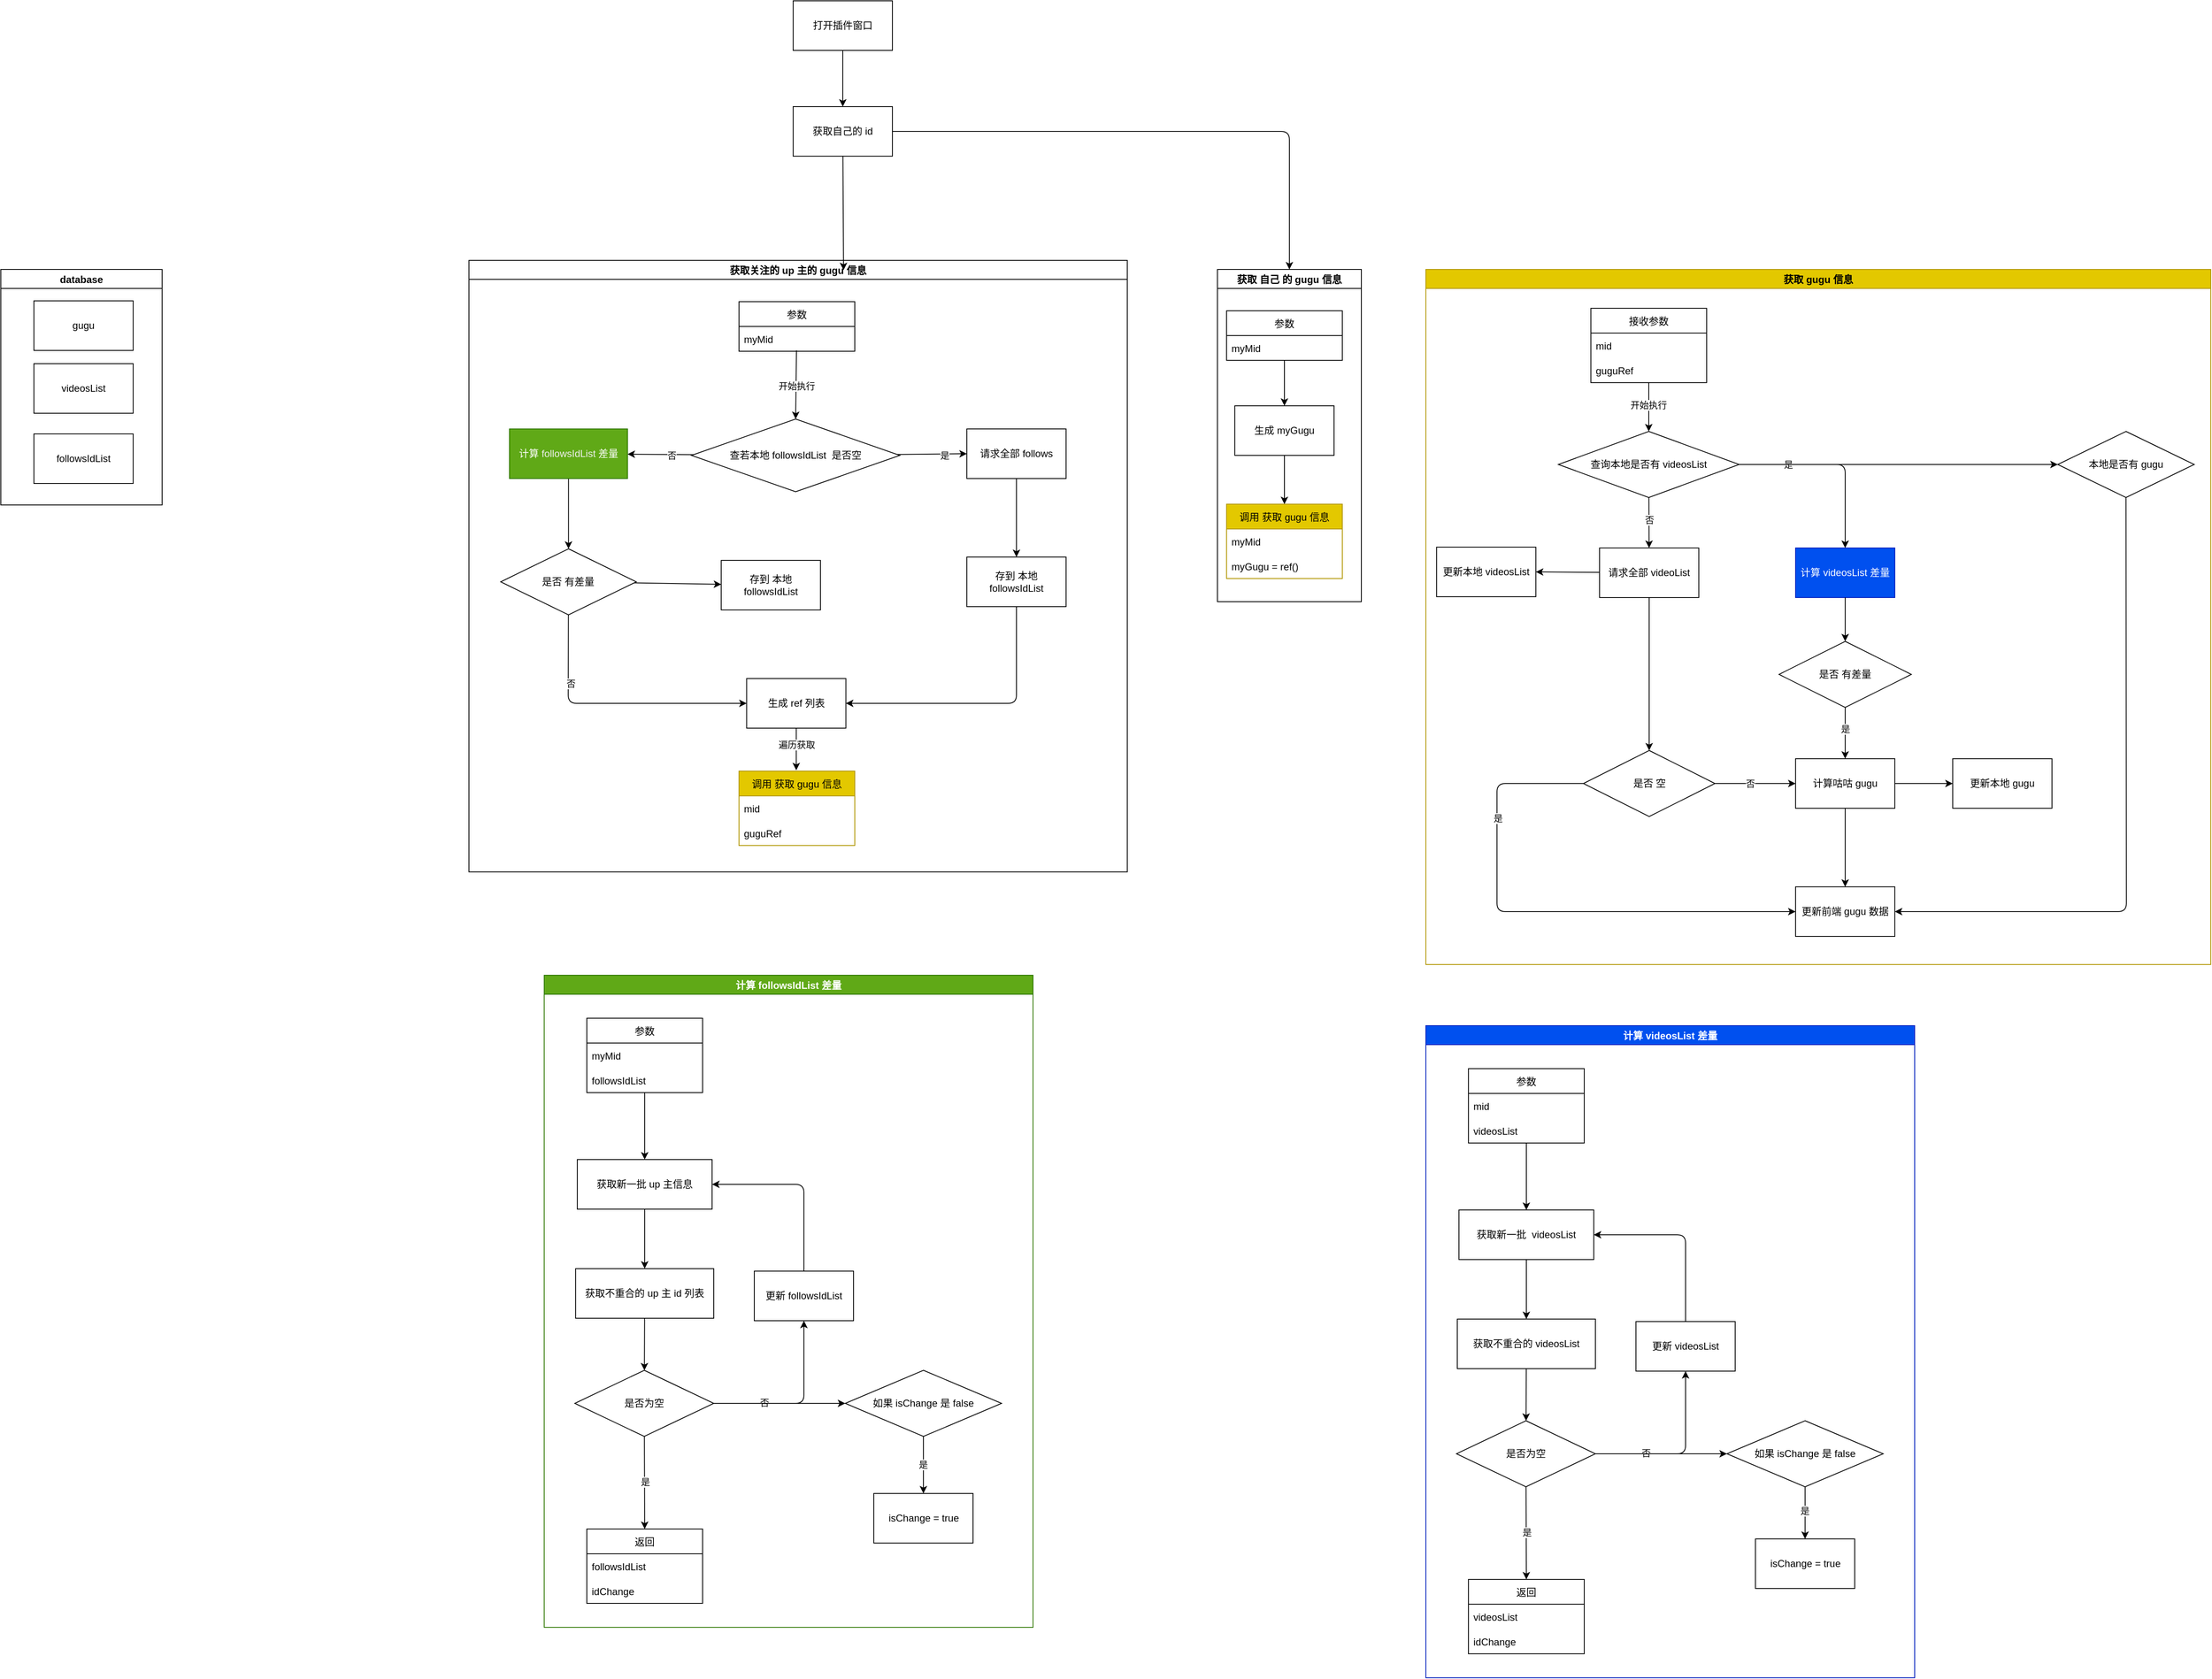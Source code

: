 <mxfile>
    <diagram id="uoOaNix7MGn-KlGbG-9v" name="第 1 页">
        <mxGraphModel dx="1786" dy="1650" grid="0" gridSize="10" guides="1" tooltips="1" connect="1" arrows="1" fold="1" page="0" pageScale="1" pageWidth="827" pageHeight="1169" background="none" math="0" shadow="0">
            <root>
                <mxCell id="0"/>
                <mxCell id="1" parent="0"/>
                <mxCell id="77" value="获取关注的 up 主的 gugu 信息" style="swimlane;" parent="1" vertex="1">
                    <mxGeometry x="146" y="-136" width="796" height="740" as="geometry"/>
                </mxCell>
                <mxCell id="117" value="参数" style="swimlane;fontStyle=0;childLayout=stackLayout;horizontal=1;startSize=30;horizontalStack=0;resizeParent=1;resizeParentMax=0;resizeLast=0;collapsible=1;marginBottom=0;" parent="77" vertex="1">
                    <mxGeometry x="326.5" y="50" width="140" height="60" as="geometry"/>
                </mxCell>
                <mxCell id="118" value="myMid" style="text;strokeColor=none;fillColor=none;align=left;verticalAlign=middle;spacingLeft=4;spacingRight=4;overflow=hidden;points=[[0,0.5],[1,0.5]];portConstraint=eastwest;rotatable=0;" parent="117" vertex="1">
                    <mxGeometry y="30" width="140" height="30" as="geometry"/>
                </mxCell>
                <mxCell id="15" value="查若本地 followsIdList&amp;nbsp; 是否空" style="rhombus;whiteSpace=wrap;html=1;" parent="77" vertex="1">
                    <mxGeometry x="269" y="192" width="252" height="88" as="geometry"/>
                </mxCell>
                <mxCell id="17" value="请求全部 follows" style="rounded=0;whiteSpace=wrap;html=1;" parent="77" vertex="1">
                    <mxGeometry x="602" y="204" width="120" height="60" as="geometry"/>
                </mxCell>
                <mxCell id="18" style="edgeStyle=none;html=1;entryX=0;entryY=0.5;entryDx=0;entryDy=0;" parent="77" source="15" target="17" edge="1">
                    <mxGeometry relative="1" as="geometry"/>
                </mxCell>
                <mxCell id="21" value="是" style="edgeLabel;html=1;align=center;verticalAlign=middle;resizable=0;points=[];" parent="18" vertex="1" connectable="0">
                    <mxGeometry x="-0.469" y="-1" relative="1" as="geometry">
                        <mxPoint x="35" as="offset"/>
                    </mxGeometry>
                </mxCell>
                <mxCell id="252" style="edgeStyle=none;html=1;entryX=1;entryY=0.5;entryDx=0;entryDy=0;" edge="1" parent="77" source="19" target="28">
                    <mxGeometry relative="1" as="geometry">
                        <Array as="points">
                            <mxPoint x="662" y="536"/>
                        </Array>
                    </mxGeometry>
                </mxCell>
                <mxCell id="19" value="存到 本地 followsIdList" style="whiteSpace=wrap;html=1;" parent="77" vertex="1">
                    <mxGeometry x="602" y="359" width="120" height="60" as="geometry"/>
                </mxCell>
                <mxCell id="20" style="edgeStyle=none;html=1;entryX=0.5;entryY=0;entryDx=0;entryDy=0;" parent="77" source="17" target="19" edge="1">
                    <mxGeometry relative="1" as="geometry"/>
                </mxCell>
                <mxCell id="253" value="" style="edgeStyle=none;html=1;" edge="1" parent="77" source="22" target="246">
                    <mxGeometry relative="1" as="geometry"/>
                </mxCell>
                <mxCell id="22" value="计算&amp;nbsp;&lt;span style=&quot;color: rgb(240 , 240 , 240)&quot;&gt;followsIdList&lt;/span&gt;&amp;nbsp;差量" style="whiteSpace=wrap;html=1;fillColor=#60a917;fontColor=#ffffff;strokeColor=#2D7600;" parent="77" vertex="1">
                    <mxGeometry x="49" y="204" width="142.75" height="60" as="geometry"/>
                </mxCell>
                <mxCell id="26" value="" style="edgeStyle=none;html=1;" parent="77" source="15" target="22" edge="1">
                    <mxGeometry relative="1" as="geometry"/>
                </mxCell>
                <mxCell id="27" value="否" style="edgeLabel;html=1;align=center;verticalAlign=middle;resizable=0;points=[];" parent="26" vertex="1" connectable="0">
                    <mxGeometry x="-0.326" y="1" relative="1" as="geometry">
                        <mxPoint as="offset"/>
                    </mxGeometry>
                </mxCell>
                <mxCell id="114" style="edgeStyle=none;html=1;entryX=0.5;entryY=0;entryDx=0;entryDy=0;" parent="77" source="28" edge="1">
                    <mxGeometry relative="1" as="geometry">
                        <mxPoint x="395.75" y="617" as="targetPoint"/>
                    </mxGeometry>
                </mxCell>
                <mxCell id="255" value="遍历获取" style="edgeLabel;html=1;align=center;verticalAlign=middle;resizable=0;points=[];" vertex="1" connectable="0" parent="114">
                    <mxGeometry x="0.472" relative="1" as="geometry">
                        <mxPoint y="-18" as="offset"/>
                    </mxGeometry>
                </mxCell>
                <mxCell id="28" value="生成 ref 列表" style="whiteSpace=wrap;html=1;" parent="77" vertex="1">
                    <mxGeometry x="335.75" y="506" width="120" height="60" as="geometry"/>
                </mxCell>
                <mxCell id="121" value="" style="edgeStyle=none;html=1;entryX=0.5;entryY=0;entryDx=0;entryDy=0;" parent="77" target="15" edge="1">
                    <mxGeometry relative="1" as="geometry">
                        <mxPoint x="396" y="109" as="sourcePoint"/>
                        <mxPoint x="395.569" y="142.137" as="targetPoint"/>
                    </mxGeometry>
                </mxCell>
                <mxCell id="123" value="开始执行" style="edgeLabel;html=1;align=center;verticalAlign=middle;resizable=0;points=[];" parent="121" vertex="1" connectable="0">
                    <mxGeometry x="0.228" relative="1" as="geometry">
                        <mxPoint y="-8" as="offset"/>
                    </mxGeometry>
                </mxCell>
                <mxCell id="124" value="调用 获取 gugu 信息" style="swimlane;fontStyle=0;childLayout=stackLayout;horizontal=1;startSize=30;horizontalStack=0;resizeParent=1;resizeParentMax=0;resizeLast=0;collapsible=1;marginBottom=0;fillColor=#e3c800;fontColor=#000000;strokeColor=#B09500;" parent="77" vertex="1">
                    <mxGeometry x="326.5" y="618" width="140" height="90" as="geometry"/>
                </mxCell>
                <mxCell id="125" value="mid" style="text;strokeColor=none;fillColor=none;align=left;verticalAlign=middle;spacingLeft=4;spacingRight=4;overflow=hidden;points=[[0,0.5],[1,0.5]];portConstraint=eastwest;rotatable=0;" parent="124" vertex="1">
                    <mxGeometry y="30" width="140" height="30" as="geometry"/>
                </mxCell>
                <mxCell id="126" value="guguRef" style="text;strokeColor=none;fillColor=none;align=left;verticalAlign=middle;spacingLeft=4;spacingRight=4;overflow=hidden;points=[[0,0.5],[1,0.5]];portConstraint=eastwest;rotatable=0;" parent="124" vertex="1">
                    <mxGeometry y="60" width="140" height="30" as="geometry"/>
                </mxCell>
                <mxCell id="250" style="edgeStyle=none;html=1;entryX=0;entryY=0.5;entryDx=0;entryDy=0;" edge="1" parent="77" source="246" target="28">
                    <mxGeometry relative="1" as="geometry">
                        <Array as="points">
                            <mxPoint x="120" y="536"/>
                        </Array>
                    </mxGeometry>
                </mxCell>
                <mxCell id="251" value="否" style="edgeLabel;html=1;align=center;verticalAlign=middle;resizable=0;points=[];" vertex="1" connectable="0" parent="250">
                    <mxGeometry x="-0.489" y="3" relative="1" as="geometry">
                        <mxPoint as="offset"/>
                    </mxGeometry>
                </mxCell>
                <mxCell id="254" value="" style="edgeStyle=none;html=1;" edge="1" parent="77" source="246" target="248">
                    <mxGeometry relative="1" as="geometry"/>
                </mxCell>
                <mxCell id="246" value="是否 有差量" style="rhombus;whiteSpace=wrap;html=1;" vertex="1" parent="77">
                    <mxGeometry x="38.38" y="349" width="164" height="80" as="geometry"/>
                </mxCell>
                <mxCell id="248" value="存到 本地 followsIdList" style="whiteSpace=wrap;html=1;" vertex="1" parent="77">
                    <mxGeometry x="305" y="363" width="120" height="60" as="geometry"/>
                </mxCell>
                <mxCell id="3" value="database" style="swimlane;" parent="1" vertex="1">
                    <mxGeometry x="-420" y="-125" width="195" height="285" as="geometry"/>
                </mxCell>
                <mxCell id="4" value="gugu" style="whiteSpace=wrap;html=1;" parent="3" vertex="1">
                    <mxGeometry x="40" y="38" width="120" height="60" as="geometry"/>
                </mxCell>
                <mxCell id="5" value="videosList" style="whiteSpace=wrap;html=1;" parent="3" vertex="1">
                    <mxGeometry x="40" y="114" width="120" height="60" as="geometry"/>
                </mxCell>
                <mxCell id="6" value="followsIdList" style="whiteSpace=wrap;html=1;" parent="3" vertex="1">
                    <mxGeometry x="40" y="199" width="120" height="60" as="geometry"/>
                </mxCell>
                <mxCell id="83" value="获取 gugu 信息" style="swimlane;fillColor=#e3c800;fontColor=#000000;strokeColor=#B09500;" parent="1" vertex="1">
                    <mxGeometry x="1303" y="-125" width="949" height="841" as="geometry"/>
                </mxCell>
                <mxCell id="84" value="本地是否有 gugu" style="rhombus;whiteSpace=wrap;html=1;" parent="83" vertex="1">
                    <mxGeometry x="764" y="196" width="165" height="80" as="geometry"/>
                </mxCell>
                <mxCell id="85" value="" style="edgeStyle=none;html=1;entryX=0;entryY=0.5;entryDx=0;entryDy=0;" parent="83" source="89" target="84" edge="1">
                    <mxGeometry relative="1" as="geometry">
                        <mxPoint x="431.5" y="235" as="targetPoint"/>
                    </mxGeometry>
                </mxCell>
                <mxCell id="86" value="是" style="edgeLabel;html=1;align=center;verticalAlign=middle;resizable=0;points=[];" parent="85" vertex="1" connectable="0">
                    <mxGeometry x="-0.189" relative="1" as="geometry">
                        <mxPoint x="-97" as="offset"/>
                    </mxGeometry>
                </mxCell>
                <mxCell id="89" value="查询本地是否有 videosList" style="rhombus;whiteSpace=wrap;html=1;" parent="83" vertex="1">
                    <mxGeometry x="160.25" y="196" width="218.5" height="80" as="geometry"/>
                </mxCell>
                <mxCell id="90" style="edgeStyle=none;html=1;entryX=1;entryY=0.5;entryDx=0;entryDy=0;" parent="83" source="84" target="102" edge="1">
                    <mxGeometry relative="1" as="geometry">
                        <Array as="points">
                            <mxPoint x="847" y="777"/>
                        </Array>
                    </mxGeometry>
                </mxCell>
                <mxCell id="157" value="" style="edgeStyle=none;html=1;" parent="83" source="93" target="156" edge="1">
                    <mxGeometry relative="1" as="geometry"/>
                </mxCell>
                <mxCell id="93" value="请求全部 videoList" style="whiteSpace=wrap;html=1;" parent="83" vertex="1">
                    <mxGeometry x="210" y="337" width="120" height="60" as="geometry"/>
                </mxCell>
                <mxCell id="87" value="" style="edgeStyle=none;html=1;" parent="83" source="89" target="93" edge="1">
                    <mxGeometry relative="1" as="geometry"/>
                </mxCell>
                <mxCell id="199" value="否" style="edgeLabel;html=1;align=center;verticalAlign=middle;resizable=0;points=[];" parent="87" vertex="1" connectable="0">
                    <mxGeometry x="0.32" y="-1" relative="1" as="geometry">
                        <mxPoint x="1" y="-14" as="offset"/>
                    </mxGeometry>
                </mxCell>
                <mxCell id="95" value="计算 videosList 差量" style="whiteSpace=wrap;html=1;fillColor=#0050ef;fontColor=#ffffff;strokeColor=#001DBC;" parent="83" vertex="1">
                    <mxGeometry x="447" y="337" width="120" height="60" as="geometry"/>
                </mxCell>
                <mxCell id="88" style="edgeStyle=none;html=1;entryX=0.5;entryY=0;entryDx=0;entryDy=0;" parent="83" source="89" target="95" edge="1">
                    <mxGeometry relative="1" as="geometry">
                        <Array as="points">
                            <mxPoint x="507" y="236"/>
                        </Array>
                    </mxGeometry>
                </mxCell>
                <mxCell id="98" value="是否 有差量" style="rhombus;whiteSpace=wrap;html=1;" parent="83" vertex="1">
                    <mxGeometry x="427" y="450" width="160" height="80" as="geometry"/>
                </mxCell>
                <mxCell id="94" style="edgeStyle=none;html=1;entryX=0.5;entryY=0;entryDx=0;entryDy=0;" parent="83" source="95" target="98" edge="1">
                    <mxGeometry relative="1" as="geometry"/>
                </mxCell>
                <mxCell id="101" value="计算咕咕 gugu" style="whiteSpace=wrap;html=1;" parent="83" vertex="1">
                    <mxGeometry x="447" y="592" width="120" height="60" as="geometry"/>
                </mxCell>
                <mxCell id="96" style="edgeStyle=none;html=1;entryX=0.5;entryY=0;entryDx=0;entryDy=0;" parent="83" source="98" target="101" edge="1">
                    <mxGeometry relative="1" as="geometry"/>
                </mxCell>
                <mxCell id="97" value="是" style="edgeLabel;html=1;align=center;verticalAlign=middle;resizable=0;points=[];" parent="96" vertex="1" connectable="0">
                    <mxGeometry x="0.401" relative="1" as="geometry">
                        <mxPoint y="-18" as="offset"/>
                    </mxGeometry>
                </mxCell>
                <mxCell id="102" value="更新前端 gugu 数据" style="whiteSpace=wrap;html=1;shadow=0;rounded=0;glass=0;sketch=0;strokeWidth=1;" parent="83" vertex="1">
                    <mxGeometry x="447" y="747" width="120" height="60" as="geometry"/>
                </mxCell>
                <mxCell id="99" style="edgeStyle=none;html=1;entryX=0.5;entryY=0;entryDx=0;entryDy=0;" parent="83" source="101" target="102" edge="1">
                    <mxGeometry relative="1" as="geometry"/>
                </mxCell>
                <mxCell id="103" value="更新本地 videosList" style="whiteSpace=wrap;html=1;" parent="83" vertex="1">
                    <mxGeometry x="13" y="336" width="120" height="60" as="geometry"/>
                </mxCell>
                <mxCell id="92" style="edgeStyle=none;html=1;entryX=1;entryY=0.5;entryDx=0;entryDy=0;" parent="83" source="93" target="103" edge="1">
                    <mxGeometry relative="1" as="geometry"/>
                </mxCell>
                <mxCell id="104" value="更新本地 gugu" style="whiteSpace=wrap;html=1;" parent="83" vertex="1">
                    <mxGeometry x="637" y="592" width="120" height="60" as="geometry"/>
                </mxCell>
                <mxCell id="100" style="edgeStyle=none;html=1;entryX=0;entryY=0.5;entryDx=0;entryDy=0;" parent="83" source="101" target="104" edge="1">
                    <mxGeometry relative="1" as="geometry"/>
                </mxCell>
                <mxCell id="113" style="edgeStyle=none;html=1;entryX=0.5;entryY=0;entryDx=0;entryDy=0;" parent="83" source="108" target="89" edge="1">
                    <mxGeometry relative="1" as="geometry"/>
                </mxCell>
                <mxCell id="128" value="开始执行" style="edgeLabel;html=1;align=center;verticalAlign=middle;resizable=0;points=[];" parent="113" vertex="1" connectable="0">
                    <mxGeometry x="0.155" y="-1" relative="1" as="geometry">
                        <mxPoint y="-7" as="offset"/>
                    </mxGeometry>
                </mxCell>
                <mxCell id="108" value="接收参数" style="swimlane;fontStyle=0;childLayout=stackLayout;horizontal=1;startSize=30;horizontalStack=0;resizeParent=1;resizeParentMax=0;resizeLast=0;collapsible=1;marginBottom=0;" parent="83" vertex="1">
                    <mxGeometry x="199.5" y="47" width="140" height="90" as="geometry"/>
                </mxCell>
                <mxCell id="109" value="mid" style="text;strokeColor=none;fillColor=none;align=left;verticalAlign=middle;spacingLeft=4;spacingRight=4;overflow=hidden;points=[[0,0.5],[1,0.5]];portConstraint=eastwest;rotatable=0;" parent="108" vertex="1">
                    <mxGeometry y="30" width="140" height="30" as="geometry"/>
                </mxCell>
                <mxCell id="110" value="guguRef" style="text;strokeColor=none;fillColor=none;align=left;verticalAlign=middle;spacingLeft=4;spacingRight=4;overflow=hidden;points=[[0,0.5],[1,0.5]];portConstraint=eastwest;rotatable=0;" parent="108" vertex="1">
                    <mxGeometry y="60" width="140" height="30" as="geometry"/>
                </mxCell>
                <mxCell id="161" style="edgeStyle=none;html=1;entryX=0;entryY=0.5;entryDx=0;entryDy=0;exitX=0;exitY=0.5;exitDx=0;exitDy=0;" parent="83" source="156" target="102" edge="1">
                    <mxGeometry relative="1" as="geometry">
                        <Array as="points">
                            <mxPoint x="86" y="622"/>
                            <mxPoint x="86" y="777"/>
                        </Array>
                    </mxGeometry>
                </mxCell>
                <mxCell id="162" value="是" style="edgeLabel;html=1;align=center;verticalAlign=middle;resizable=0;points=[];" parent="161" vertex="1" connectable="0">
                    <mxGeometry x="-0.528" y="1" relative="1" as="geometry">
                        <mxPoint as="offset"/>
                    </mxGeometry>
                </mxCell>
                <mxCell id="197" value="" style="edgeStyle=none;html=1;" parent="83" source="156" target="101" edge="1">
                    <mxGeometry relative="1" as="geometry"/>
                </mxCell>
                <mxCell id="198" value="否" style="edgeLabel;html=1;align=center;verticalAlign=middle;resizable=0;points=[];" parent="197" vertex="1" connectable="0">
                    <mxGeometry x="0.251" y="-1" relative="1" as="geometry">
                        <mxPoint x="-19" y="-1" as="offset"/>
                    </mxGeometry>
                </mxCell>
                <mxCell id="156" value="是否 空" style="rhombus;whiteSpace=wrap;html=1;" parent="83" vertex="1">
                    <mxGeometry x="190.5" y="582" width="159" height="80" as="geometry"/>
                </mxCell>
                <mxCell id="145" style="edgeStyle=none;html=1;entryX=0.569;entryY=0.016;entryDx=0;entryDy=0;entryPerimeter=0;" parent="1" source="116" target="77" edge="1">
                    <mxGeometry relative="1" as="geometry"/>
                </mxCell>
                <mxCell id="146" style="edgeStyle=none;html=1;entryX=0.5;entryY=0;entryDx=0;entryDy=0;" parent="1" source="116" target="129" edge="1">
                    <mxGeometry relative="1" as="geometry">
                        <Array as="points">
                            <mxPoint x="1138" y="-292"/>
                        </Array>
                    </mxGeometry>
                </mxCell>
                <mxCell id="116" value="获取自己的 id" style="rounded=0;whiteSpace=wrap;html=1;" parent="1" vertex="1">
                    <mxGeometry x="538" y="-322" width="120" height="60" as="geometry"/>
                </mxCell>
                <mxCell id="129" value="获取 自己 的 gugu 信息" style="swimlane;" parent="1" vertex="1">
                    <mxGeometry x="1051" y="-125" width="174" height="402" as="geometry"/>
                </mxCell>
                <mxCell id="133" value="" style="edgeStyle=none;html=1;" parent="129" source="130" target="132" edge="1">
                    <mxGeometry relative="1" as="geometry"/>
                </mxCell>
                <mxCell id="130" value="参数" style="swimlane;fontStyle=0;childLayout=stackLayout;horizontal=1;startSize=30;horizontalStack=0;resizeParent=1;resizeParentMax=0;resizeLast=0;collapsible=1;marginBottom=0;" parent="129" vertex="1">
                    <mxGeometry x="11" y="50" width="140" height="60" as="geometry"/>
                </mxCell>
                <mxCell id="131" value="myMid" style="text;strokeColor=none;fillColor=none;align=left;verticalAlign=middle;spacingLeft=4;spacingRight=4;overflow=hidden;points=[[0,0.5],[1,0.5]];portConstraint=eastwest;rotatable=0;" parent="130" vertex="1">
                    <mxGeometry y="30" width="140" height="30" as="geometry"/>
                </mxCell>
                <mxCell id="141" style="edgeStyle=none;html=1;entryX=0.5;entryY=0;entryDx=0;entryDy=0;" parent="129" source="132" target="136" edge="1">
                    <mxGeometry relative="1" as="geometry"/>
                </mxCell>
                <mxCell id="132" value="生成 myGugu" style="whiteSpace=wrap;html=1;fontStyle=0;startSize=30;" parent="129" vertex="1">
                    <mxGeometry x="21" y="165" width="120" height="60" as="geometry"/>
                </mxCell>
                <mxCell id="136" value="调用 获取 gugu 信息" style="swimlane;fontStyle=0;childLayout=stackLayout;horizontal=1;startSize=30;horizontalStack=0;resizeParent=1;resizeParentMax=0;resizeLast=0;collapsible=1;marginBottom=0;fillColor=#e3c800;fontColor=#000000;strokeColor=#B09500;" parent="129" vertex="1">
                    <mxGeometry x="11" y="284" width="140" height="90" as="geometry"/>
                </mxCell>
                <mxCell id="137" value="myMid" style="text;strokeColor=none;fillColor=none;align=left;verticalAlign=middle;spacingLeft=4;spacingRight=4;overflow=hidden;points=[[0,0.5],[1,0.5]];portConstraint=eastwest;rotatable=0;" parent="136" vertex="1">
                    <mxGeometry y="30" width="140" height="30" as="geometry"/>
                </mxCell>
                <mxCell id="138" value="myGugu = ref()" style="text;strokeColor=none;fillColor=none;align=left;verticalAlign=middle;spacingLeft=4;spacingRight=4;overflow=hidden;points=[[0,0.5],[1,0.5]];portConstraint=eastwest;rotatable=0;" parent="136" vertex="1">
                    <mxGeometry y="60" width="140" height="30" as="geometry"/>
                </mxCell>
                <mxCell id="193" value="计算 followsIdList 差量" style="swimlane;fillColor=#60a917;fontColor=#ffffff;strokeColor=#2D7600;" parent="1" vertex="1">
                    <mxGeometry x="237" y="729" width="591" height="789" as="geometry"/>
                </mxCell>
                <mxCell id="201" style="edgeStyle=none;html=1;entryX=0.5;entryY=0;entryDx=0;entryDy=0;" parent="193" source="147" target="163" edge="1">
                    <mxGeometry relative="1" as="geometry"/>
                </mxCell>
                <mxCell id="147" value="参数" style="swimlane;fontStyle=0;childLayout=stackLayout;horizontal=1;startSize=30;horizontalStack=0;resizeParent=1;resizeParentMax=0;resizeLast=0;collapsible=1;marginBottom=0;" parent="193" vertex="1">
                    <mxGeometry x="51.5" y="52" width="140" height="90" as="geometry"/>
                </mxCell>
                <mxCell id="148" value="myMid" style="text;strokeColor=none;fillColor=none;align=left;verticalAlign=middle;spacingLeft=4;spacingRight=4;overflow=hidden;points=[[0,0.5],[1,0.5]];portConstraint=eastwest;rotatable=0;" parent="147" vertex="1">
                    <mxGeometry y="30" width="140" height="30" as="geometry"/>
                </mxCell>
                <mxCell id="149" value="followsIdList" style="text;strokeColor=none;fillColor=none;align=left;verticalAlign=middle;spacingLeft=4;spacingRight=4;overflow=hidden;points=[[0,0.5],[1,0.5]];portConstraint=eastwest;rotatable=0;" parent="147" vertex="1">
                    <mxGeometry y="60" width="140" height="30" as="geometry"/>
                </mxCell>
                <mxCell id="163" value="获取新一批 up 主信息" style="rounded=0;whiteSpace=wrap;html=1;" parent="193" vertex="1">
                    <mxGeometry x="40" y="223" width="163" height="60" as="geometry"/>
                </mxCell>
                <mxCell id="169" value="&lt;span&gt;获取不重合的 up 主 id 列表&lt;/span&gt;" style="rounded=0;whiteSpace=wrap;html=1;" parent="193" vertex="1">
                    <mxGeometry x="38" y="355" width="167" height="60" as="geometry"/>
                </mxCell>
                <mxCell id="171" value="" style="edgeStyle=none;html=1;" parent="193" source="163" target="169" edge="1">
                    <mxGeometry relative="1" as="geometry"/>
                </mxCell>
                <mxCell id="205" style="edgeStyle=none;html=1;entryX=0.5;entryY=1;entryDx=0;entryDy=0;" parent="193" source="172" target="174" edge="1">
                    <mxGeometry relative="1" as="geometry">
                        <Array as="points">
                            <mxPoint x="314" y="518"/>
                        </Array>
                    </mxGeometry>
                </mxCell>
                <mxCell id="206" value="否" style="edgeLabel;html=1;align=center;verticalAlign=middle;resizable=0;points=[];" parent="205" vertex="1" connectable="0">
                    <mxGeometry x="-0.302" y="4" relative="1" as="geometry">
                        <mxPoint x="-12" y="3" as="offset"/>
                    </mxGeometry>
                </mxCell>
                <mxCell id="207" style="edgeStyle=none;html=1;entryX=0;entryY=0.5;entryDx=0;entryDy=0;" parent="193" source="172" target="202" edge="1">
                    <mxGeometry relative="1" as="geometry"/>
                </mxCell>
                <mxCell id="172" value="是否为空" style="rhombus;whiteSpace=wrap;html=1;" parent="193" vertex="1">
                    <mxGeometry x="37" y="478" width="168" height="80" as="geometry"/>
                </mxCell>
                <mxCell id="173" value="" style="edgeStyle=none;html=1;" parent="193" source="169" target="172" edge="1">
                    <mxGeometry relative="1" as="geometry"/>
                </mxCell>
                <mxCell id="188" style="edgeStyle=none;html=1;entryX=1;entryY=0.5;entryDx=0;entryDy=0;" parent="193" source="174" target="163" edge="1">
                    <mxGeometry relative="1" as="geometry">
                        <Array as="points">
                            <mxPoint x="314" y="253"/>
                        </Array>
                    </mxGeometry>
                </mxCell>
                <mxCell id="174" value="更新&amp;nbsp;&lt;span style=&quot;text-align: left&quot;&gt;followsIdList&lt;/span&gt;" style="whiteSpace=wrap;html=1;" parent="193" vertex="1">
                    <mxGeometry x="254" y="358" width="120" height="60" as="geometry"/>
                </mxCell>
                <mxCell id="178" value="返回" style="swimlane;fontStyle=0;childLayout=stackLayout;horizontal=1;startSize=30;horizontalStack=0;resizeParent=1;resizeParentMax=0;resizeLast=0;collapsible=1;marginBottom=0;strokeWidth=1;" parent="193" vertex="1">
                    <mxGeometry x="51.5" y="670" width="140" height="90" as="geometry"/>
                </mxCell>
                <mxCell id="179" value="followsIdList" style="text;strokeColor=none;fillColor=none;align=left;verticalAlign=middle;spacingLeft=4;spacingRight=4;overflow=hidden;points=[[0,0.5],[1,0.5]];portConstraint=eastwest;rotatable=0;" parent="178" vertex="1">
                    <mxGeometry y="30" width="140" height="30" as="geometry"/>
                </mxCell>
                <mxCell id="215" value="idChange" style="text;strokeColor=none;fillColor=none;align=left;verticalAlign=middle;spacingLeft=4;spacingRight=4;overflow=hidden;points=[[0,0.5],[1,0.5]];portConstraint=eastwest;rotatable=0;" parent="178" vertex="1">
                    <mxGeometry y="60" width="140" height="30" as="geometry"/>
                </mxCell>
                <mxCell id="190" style="edgeStyle=none;html=1;entryX=0.5;entryY=0;entryDx=0;entryDy=0;" parent="193" source="172" target="178" edge="1">
                    <mxGeometry relative="1" as="geometry"/>
                </mxCell>
                <mxCell id="191" value="是" style="edgeLabel;html=1;align=center;verticalAlign=middle;resizable=0;points=[];" parent="190" vertex="1" connectable="0">
                    <mxGeometry x="0.337" y="1" relative="1" as="geometry">
                        <mxPoint x="-1" y="-20" as="offset"/>
                    </mxGeometry>
                </mxCell>
                <mxCell id="202" value="如果 isChange 是 false" style="rhombus;whiteSpace=wrap;html=1;rounded=0;shadow=0;glass=0;sketch=0;strokeWidth=1;" parent="193" vertex="1">
                    <mxGeometry x="364" y="478" width="189" height="80" as="geometry"/>
                </mxCell>
                <mxCell id="208" value="isChange = true" style="whiteSpace=wrap;html=1;rounded=0;shadow=0;glass=0;sketch=0;strokeWidth=1;" parent="1" vertex="1">
                    <mxGeometry x="635.5" y="1356" width="120" height="60" as="geometry"/>
                </mxCell>
                <mxCell id="209" value="" style="edgeStyle=none;html=1;exitX=0.5;exitY=1;exitDx=0;exitDy=0;entryX=0.5;entryY=0;entryDx=0;entryDy=0;" parent="1" source="202" target="208" edge="1">
                    <mxGeometry relative="1" as="geometry">
                        <mxPoint x="695.5" y="1294" as="sourcePoint"/>
                        <mxPoint x="695.5" y="1334" as="targetPoint"/>
                    </mxGeometry>
                </mxCell>
                <mxCell id="210" value="是" style="edgeLabel;html=1;align=center;verticalAlign=middle;resizable=0;points=[];" parent="209" vertex="1" connectable="0">
                    <mxGeometry x="0.434" y="-1" relative="1" as="geometry">
                        <mxPoint y="-16" as="offset"/>
                    </mxGeometry>
                </mxCell>
                <mxCell id="217" value="计算 videosList 差量" style="swimlane;fillColor=#0050ef;fontColor=#ffffff;strokeColor=#001DBC;" parent="1" vertex="1">
                    <mxGeometry x="1303" y="790" width="591" height="789" as="geometry"/>
                </mxCell>
                <mxCell id="218" style="edgeStyle=none;html=1;entryX=0.5;entryY=0;entryDx=0;entryDy=0;" parent="217" source="219" target="222" edge="1">
                    <mxGeometry relative="1" as="geometry"/>
                </mxCell>
                <mxCell id="219" value="参数" style="swimlane;fontStyle=0;childLayout=stackLayout;horizontal=1;startSize=30;horizontalStack=0;resizeParent=1;resizeParentMax=0;resizeLast=0;collapsible=1;marginBottom=0;" parent="217" vertex="1">
                    <mxGeometry x="51.5" y="52" width="140" height="90" as="geometry"/>
                </mxCell>
                <mxCell id="220" value="mid" style="text;strokeColor=none;fillColor=none;align=left;verticalAlign=middle;spacingLeft=4;spacingRight=4;overflow=hidden;points=[[0,0.5],[1,0.5]];portConstraint=eastwest;rotatable=0;" parent="219" vertex="1">
                    <mxGeometry y="30" width="140" height="30" as="geometry"/>
                </mxCell>
                <mxCell id="221" value="videosList" style="text;strokeColor=none;fillColor=none;align=left;verticalAlign=middle;spacingLeft=4;spacingRight=4;overflow=hidden;points=[[0,0.5],[1,0.5]];portConstraint=eastwest;rotatable=0;" parent="219" vertex="1">
                    <mxGeometry y="60" width="140" height="30" as="geometry"/>
                </mxCell>
                <mxCell id="222" value="获取新一批&amp;nbsp; videosList" style="rounded=0;whiteSpace=wrap;html=1;" parent="217" vertex="1">
                    <mxGeometry x="40" y="223" width="163" height="60" as="geometry"/>
                </mxCell>
                <mxCell id="223" value="&lt;span&gt;获取不重合的 videosList&lt;/span&gt;" style="rounded=0;whiteSpace=wrap;html=1;" parent="217" vertex="1">
                    <mxGeometry x="38" y="355" width="167" height="60" as="geometry"/>
                </mxCell>
                <mxCell id="224" value="" style="edgeStyle=none;html=1;" parent="217" source="222" target="223" edge="1">
                    <mxGeometry relative="1" as="geometry"/>
                </mxCell>
                <mxCell id="225" style="edgeStyle=none;html=1;entryX=0.5;entryY=1;entryDx=0;entryDy=0;" parent="217" source="228" target="231" edge="1">
                    <mxGeometry relative="1" as="geometry">
                        <Array as="points">
                            <mxPoint x="314" y="518"/>
                        </Array>
                    </mxGeometry>
                </mxCell>
                <mxCell id="226" value="否" style="edgeLabel;html=1;align=center;verticalAlign=middle;resizable=0;points=[];" parent="225" vertex="1" connectable="0">
                    <mxGeometry x="-0.302" y="4" relative="1" as="geometry">
                        <mxPoint x="-12" y="3" as="offset"/>
                    </mxGeometry>
                </mxCell>
                <mxCell id="227" style="edgeStyle=none;html=1;entryX=0;entryY=0.5;entryDx=0;entryDy=0;" parent="217" source="228" target="237" edge="1">
                    <mxGeometry relative="1" as="geometry"/>
                </mxCell>
                <mxCell id="228" value="是否为空" style="rhombus;whiteSpace=wrap;html=1;" parent="217" vertex="1">
                    <mxGeometry x="37" y="478" width="168" height="80" as="geometry"/>
                </mxCell>
                <mxCell id="229" value="" style="edgeStyle=none;html=1;" parent="217" source="223" target="228" edge="1">
                    <mxGeometry relative="1" as="geometry"/>
                </mxCell>
                <mxCell id="230" style="edgeStyle=none;html=1;entryX=1;entryY=0.5;entryDx=0;entryDy=0;" parent="217" source="231" target="222" edge="1">
                    <mxGeometry relative="1" as="geometry">
                        <Array as="points">
                            <mxPoint x="314" y="253"/>
                        </Array>
                    </mxGeometry>
                </mxCell>
                <mxCell id="231" value="&lt;div style=&quot;text-align: left&quot;&gt;&lt;span&gt;更新 videosList&lt;/span&gt;&lt;/div&gt;" style="whiteSpace=wrap;html=1;" parent="217" vertex="1">
                    <mxGeometry x="254" y="358" width="120" height="60" as="geometry"/>
                </mxCell>
                <mxCell id="232" value="返回" style="swimlane;fontStyle=0;childLayout=stackLayout;horizontal=1;startSize=30;horizontalStack=0;resizeParent=1;resizeParentMax=0;resizeLast=0;collapsible=1;marginBottom=0;strokeWidth=1;" parent="217" vertex="1">
                    <mxGeometry x="51.5" y="670" width="140" height="90" as="geometry"/>
                </mxCell>
                <mxCell id="233" value="videosList" style="text;strokeColor=none;fillColor=none;align=left;verticalAlign=middle;spacingLeft=4;spacingRight=4;overflow=hidden;points=[[0,0.5],[1,0.5]];portConstraint=eastwest;rotatable=0;" parent="232" vertex="1">
                    <mxGeometry y="30" width="140" height="30" as="geometry"/>
                </mxCell>
                <mxCell id="234" value="idChange" style="text;strokeColor=none;fillColor=none;align=left;verticalAlign=middle;spacingLeft=4;spacingRight=4;overflow=hidden;points=[[0,0.5],[1,0.5]];portConstraint=eastwest;rotatable=0;" parent="232" vertex="1">
                    <mxGeometry y="60" width="140" height="30" as="geometry"/>
                </mxCell>
                <mxCell id="235" style="edgeStyle=none;html=1;entryX=0.5;entryY=0;entryDx=0;entryDy=0;" parent="217" source="228" target="232" edge="1">
                    <mxGeometry relative="1" as="geometry"/>
                </mxCell>
                <mxCell id="236" value="是" style="edgeLabel;html=1;align=center;verticalAlign=middle;resizable=0;points=[];" parent="235" vertex="1" connectable="0">
                    <mxGeometry x="0.337" y="1" relative="1" as="geometry">
                        <mxPoint x="-1" y="-20" as="offset"/>
                    </mxGeometry>
                </mxCell>
                <mxCell id="237" value="如果 isChange 是 false" style="rhombus;whiteSpace=wrap;html=1;rounded=0;shadow=0;glass=0;sketch=0;strokeWidth=1;" parent="217" vertex="1">
                    <mxGeometry x="364" y="478" width="189" height="80" as="geometry"/>
                </mxCell>
                <mxCell id="238" value="isChange = true" style="whiteSpace=wrap;html=1;rounded=0;shadow=0;glass=0;sketch=0;strokeWidth=1;" parent="217" vertex="1">
                    <mxGeometry x="398.5" y="621" width="120" height="60" as="geometry"/>
                </mxCell>
                <mxCell id="239" value="" style="edgeStyle=none;html=1;exitX=0.5;exitY=1;exitDx=0;exitDy=0;entryX=0.5;entryY=0;entryDx=0;entryDy=0;" parent="217" source="237" target="238" edge="1">
                    <mxGeometry relative="1" as="geometry">
                        <mxPoint x="592.5" y="559" as="sourcePoint"/>
                        <mxPoint x="592.5" y="599" as="targetPoint"/>
                    </mxGeometry>
                </mxCell>
                <mxCell id="240" value="是" style="edgeLabel;html=1;align=center;verticalAlign=middle;resizable=0;points=[];" parent="239" vertex="1" connectable="0">
                    <mxGeometry x="0.434" y="-1" relative="1" as="geometry">
                        <mxPoint y="-16" as="offset"/>
                    </mxGeometry>
                </mxCell>
                <mxCell id="244" value="" style="edgeStyle=none;html=1;" parent="1" source="242" target="116" edge="1">
                    <mxGeometry relative="1" as="geometry"/>
                </mxCell>
                <mxCell id="242" value="打开插件窗口" style="rounded=0;whiteSpace=wrap;html=1;shadow=0;glass=0;sketch=0;strokeWidth=1;" parent="1" vertex="1">
                    <mxGeometry x="538" y="-450" width="120" height="60" as="geometry"/>
                </mxCell>
            </root>
        </mxGraphModel>
    </diagram>
</mxfile>
